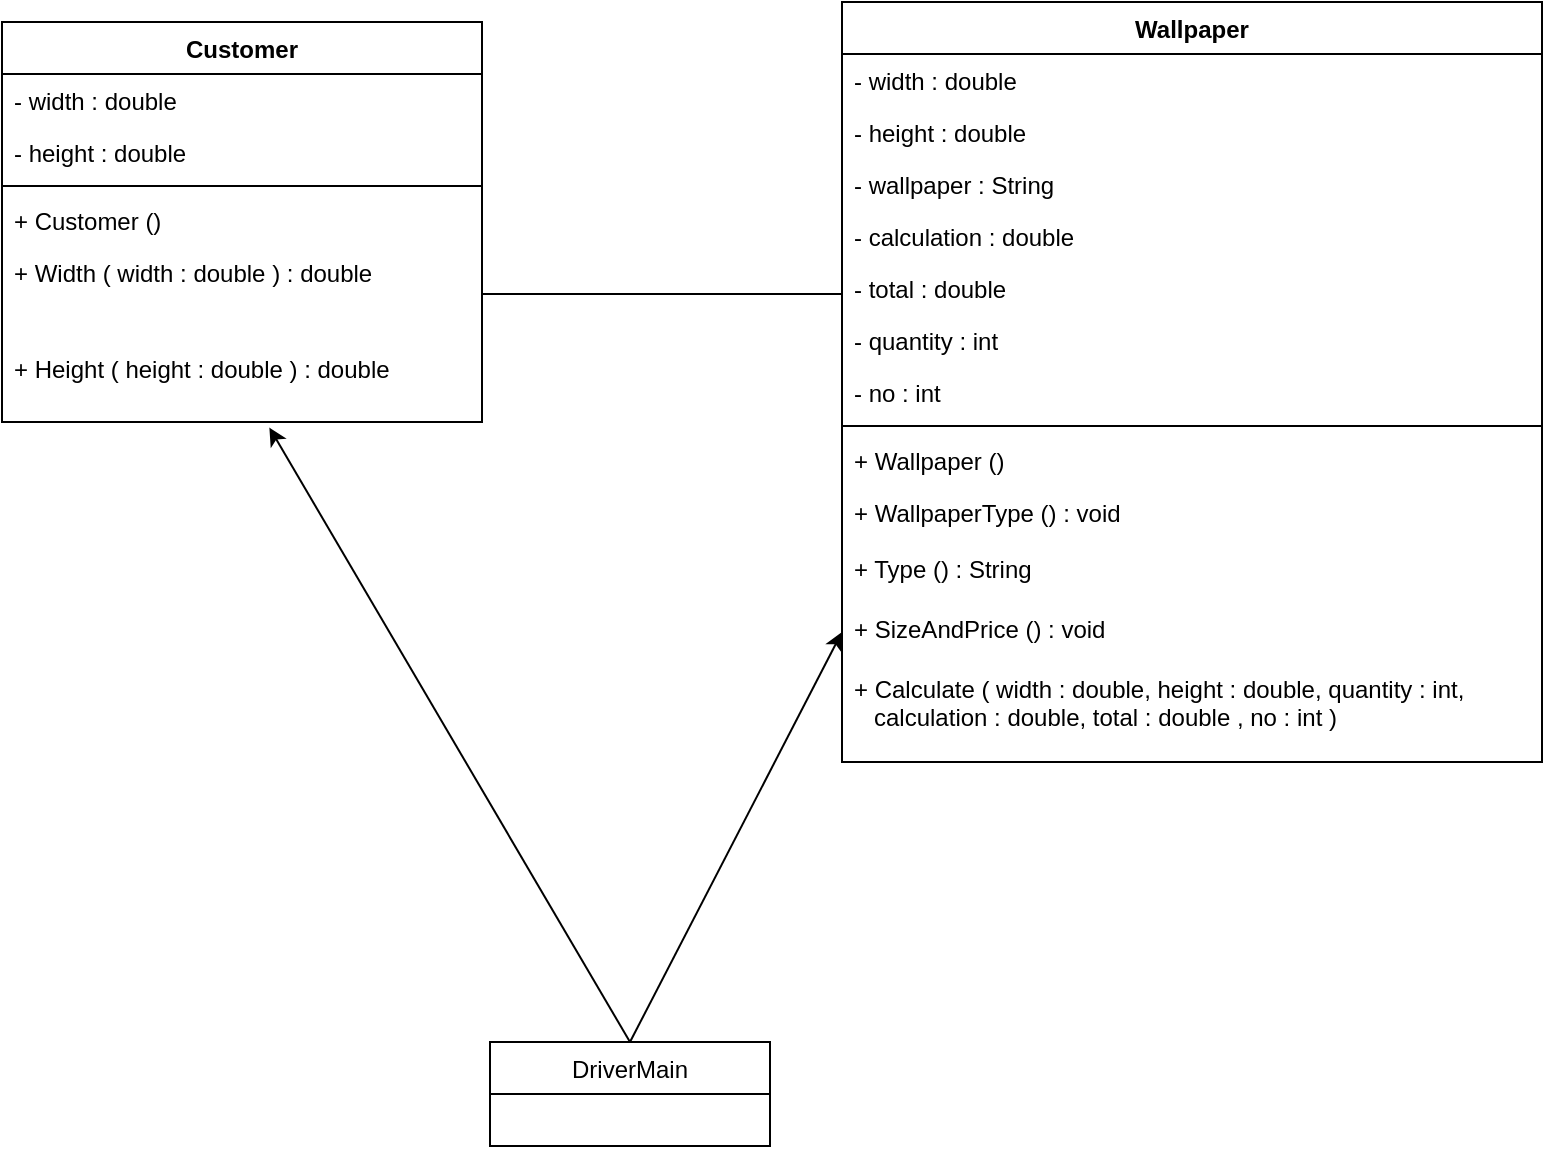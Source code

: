 <mxfile version="13.11.0" type="github">
  <diagram id="C5RBs43oDa-KdzZeNtuy" name="Page-1">
    <mxGraphModel dx="850" dy="925" grid="1" gridSize="10" guides="1" tooltips="1" connect="1" arrows="1" fold="1" page="1" pageScale="1" pageWidth="827" pageHeight="1169" math="0" shadow="0">
      <root>
        <mxCell id="WIyWlLk6GJQsqaUBKTNV-0" />
        <mxCell id="WIyWlLk6GJQsqaUBKTNV-1" parent="WIyWlLk6GJQsqaUBKTNV-0" />
        <mxCell id="VkqyKJELysLjikQ3GOY0-0" value="Customer" style="swimlane;fontStyle=1;align=center;verticalAlign=top;childLayout=stackLayout;horizontal=1;startSize=26;horizontalStack=0;resizeParent=1;resizeParentMax=0;resizeLast=0;collapsible=1;marginBottom=0;" vertex="1" parent="WIyWlLk6GJQsqaUBKTNV-1">
          <mxGeometry x="30" y="100" width="240" height="200" as="geometry" />
        </mxCell>
        <mxCell id="VkqyKJELysLjikQ3GOY0-1" value="- width : double" style="text;strokeColor=none;fillColor=none;align=left;verticalAlign=top;spacingLeft=4;spacingRight=4;overflow=hidden;rotatable=0;points=[[0,0.5],[1,0.5]];portConstraint=eastwest;" vertex="1" parent="VkqyKJELysLjikQ3GOY0-0">
          <mxGeometry y="26" width="240" height="26" as="geometry" />
        </mxCell>
        <mxCell id="VkqyKJELysLjikQ3GOY0-4" value="- height : double" style="text;strokeColor=none;fillColor=none;align=left;verticalAlign=top;spacingLeft=4;spacingRight=4;overflow=hidden;rotatable=0;points=[[0,0.5],[1,0.5]];portConstraint=eastwest;" vertex="1" parent="VkqyKJELysLjikQ3GOY0-0">
          <mxGeometry y="52" width="240" height="26" as="geometry" />
        </mxCell>
        <mxCell id="VkqyKJELysLjikQ3GOY0-2" value="" style="line;strokeWidth=1;fillColor=none;align=left;verticalAlign=middle;spacingTop=-1;spacingLeft=3;spacingRight=3;rotatable=0;labelPosition=right;points=[];portConstraint=eastwest;" vertex="1" parent="VkqyKJELysLjikQ3GOY0-0">
          <mxGeometry y="78" width="240" height="8" as="geometry" />
        </mxCell>
        <mxCell id="VkqyKJELysLjikQ3GOY0-3" value="+ Customer () " style="text;strokeColor=none;fillColor=none;align=left;verticalAlign=top;spacingLeft=4;spacingRight=4;overflow=hidden;rotatable=0;points=[[0,0.5],[1,0.5]];portConstraint=eastwest;" vertex="1" parent="VkqyKJELysLjikQ3GOY0-0">
          <mxGeometry y="86" width="240" height="26" as="geometry" />
        </mxCell>
        <mxCell id="VkqyKJELysLjikQ3GOY0-5" value="+ Width ( width : double ) : double" style="text;strokeColor=none;fillColor=none;align=left;verticalAlign=top;spacingLeft=4;spacingRight=4;overflow=hidden;rotatable=0;points=[[0,0.5],[1,0.5]];portConstraint=eastwest;" vertex="1" parent="VkqyKJELysLjikQ3GOY0-0">
          <mxGeometry y="112" width="240" height="48" as="geometry" />
        </mxCell>
        <mxCell id="VkqyKJELysLjikQ3GOY0-6" value="+ Height ( height : double ) : double" style="text;strokeColor=none;fillColor=none;align=left;verticalAlign=top;spacingLeft=4;spacingRight=4;overflow=hidden;rotatable=0;points=[[0,0.5],[1,0.5]];portConstraint=eastwest;" vertex="1" parent="VkqyKJELysLjikQ3GOY0-0">
          <mxGeometry y="160" width="240" height="40" as="geometry" />
        </mxCell>
        <mxCell id="VkqyKJELysLjikQ3GOY0-14" value="Wallpaper" style="swimlane;fontStyle=1;align=center;verticalAlign=top;childLayout=stackLayout;horizontal=1;startSize=26;horizontalStack=0;resizeParent=1;resizeParentMax=0;resizeLast=0;collapsible=1;marginBottom=0;" vertex="1" parent="WIyWlLk6GJQsqaUBKTNV-1">
          <mxGeometry x="450" y="90" width="350" height="380" as="geometry" />
        </mxCell>
        <mxCell id="VkqyKJELysLjikQ3GOY0-15" value="- width : double" style="text;strokeColor=none;fillColor=none;align=left;verticalAlign=top;spacingLeft=4;spacingRight=4;overflow=hidden;rotatable=0;points=[[0,0.5],[1,0.5]];portConstraint=eastwest;" vertex="1" parent="VkqyKJELysLjikQ3GOY0-14">
          <mxGeometry y="26" width="350" height="26" as="geometry" />
        </mxCell>
        <mxCell id="VkqyKJELysLjikQ3GOY0-25" value="- height : double" style="text;strokeColor=none;fillColor=none;align=left;verticalAlign=top;spacingLeft=4;spacingRight=4;overflow=hidden;rotatable=0;points=[[0,0.5],[1,0.5]];portConstraint=eastwest;" vertex="1" parent="VkqyKJELysLjikQ3GOY0-14">
          <mxGeometry y="52" width="350" height="26" as="geometry" />
        </mxCell>
        <mxCell id="VkqyKJELysLjikQ3GOY0-21" value="- wallpaper : String" style="text;strokeColor=none;fillColor=none;align=left;verticalAlign=top;spacingLeft=4;spacingRight=4;overflow=hidden;rotatable=0;points=[[0,0.5],[1,0.5]];portConstraint=eastwest;" vertex="1" parent="VkqyKJELysLjikQ3GOY0-14">
          <mxGeometry y="78" width="350" height="26" as="geometry" />
        </mxCell>
        <mxCell id="VkqyKJELysLjikQ3GOY0-24" value="- calculation : double" style="text;strokeColor=none;fillColor=none;align=left;verticalAlign=top;spacingLeft=4;spacingRight=4;overflow=hidden;rotatable=0;points=[[0,0.5],[1,0.5]];portConstraint=eastwest;" vertex="1" parent="VkqyKJELysLjikQ3GOY0-14">
          <mxGeometry y="104" width="350" height="26" as="geometry" />
        </mxCell>
        <mxCell id="VkqyKJELysLjikQ3GOY0-23" value="- total : double" style="text;strokeColor=none;fillColor=none;align=left;verticalAlign=top;spacingLeft=4;spacingRight=4;overflow=hidden;rotatable=0;points=[[0,0.5],[1,0.5]];portConstraint=eastwest;" vertex="1" parent="VkqyKJELysLjikQ3GOY0-14">
          <mxGeometry y="130" width="350" height="26" as="geometry" />
        </mxCell>
        <mxCell id="VkqyKJELysLjikQ3GOY0-16" value="- quantity : int" style="text;strokeColor=none;fillColor=none;align=left;verticalAlign=top;spacingLeft=4;spacingRight=4;overflow=hidden;rotatable=0;points=[[0,0.5],[1,0.5]];portConstraint=eastwest;" vertex="1" parent="VkqyKJELysLjikQ3GOY0-14">
          <mxGeometry y="156" width="350" height="26" as="geometry" />
        </mxCell>
        <mxCell id="VkqyKJELysLjikQ3GOY0-22" value="- no : int" style="text;strokeColor=none;fillColor=none;align=left;verticalAlign=top;spacingLeft=4;spacingRight=4;overflow=hidden;rotatable=0;points=[[0,0.5],[1,0.5]];portConstraint=eastwest;" vertex="1" parent="VkqyKJELysLjikQ3GOY0-14">
          <mxGeometry y="182" width="350" height="26" as="geometry" />
        </mxCell>
        <mxCell id="VkqyKJELysLjikQ3GOY0-17" value="" style="line;strokeWidth=1;fillColor=none;align=left;verticalAlign=middle;spacingTop=-1;spacingLeft=3;spacingRight=3;rotatable=0;labelPosition=right;points=[];portConstraint=eastwest;" vertex="1" parent="VkqyKJELysLjikQ3GOY0-14">
          <mxGeometry y="208" width="350" height="8" as="geometry" />
        </mxCell>
        <mxCell id="VkqyKJELysLjikQ3GOY0-18" value="+ Wallpaper () " style="text;strokeColor=none;fillColor=none;align=left;verticalAlign=top;spacingLeft=4;spacingRight=4;overflow=hidden;rotatable=0;points=[[0,0.5],[1,0.5]];portConstraint=eastwest;" vertex="1" parent="VkqyKJELysLjikQ3GOY0-14">
          <mxGeometry y="216" width="350" height="26" as="geometry" />
        </mxCell>
        <mxCell id="VkqyKJELysLjikQ3GOY0-19" value="+ WallpaperType () : void" style="text;strokeColor=none;fillColor=none;align=left;verticalAlign=top;spacingLeft=4;spacingRight=4;overflow=hidden;rotatable=0;points=[[0,0.5],[1,0.5]];portConstraint=eastwest;" vertex="1" parent="VkqyKJELysLjikQ3GOY0-14">
          <mxGeometry y="242" width="350" height="28" as="geometry" />
        </mxCell>
        <mxCell id="VkqyKJELysLjikQ3GOY0-20" value="+ Type () : String" style="text;strokeColor=none;fillColor=none;align=left;verticalAlign=top;spacingLeft=4;spacingRight=4;overflow=hidden;rotatable=0;points=[[0,0.5],[1,0.5]];portConstraint=eastwest;" vertex="1" parent="VkqyKJELysLjikQ3GOY0-14">
          <mxGeometry y="270" width="350" height="30" as="geometry" />
        </mxCell>
        <mxCell id="VkqyKJELysLjikQ3GOY0-26" value="+ SizeAndPrice () : void" style="text;strokeColor=none;fillColor=none;align=left;verticalAlign=top;spacingLeft=4;spacingRight=4;overflow=hidden;rotatable=0;points=[[0,0.5],[1,0.5]];portConstraint=eastwest;" vertex="1" parent="VkqyKJELysLjikQ3GOY0-14">
          <mxGeometry y="300" width="350" height="30" as="geometry" />
        </mxCell>
        <mxCell id="VkqyKJELysLjikQ3GOY0-27" value="+ Calculate ( width : double, height : double, quantity : int,&#xa;   calculation : double, total : double , no : int )" style="text;strokeColor=none;fillColor=none;align=left;verticalAlign=top;spacingLeft=4;spacingRight=4;overflow=hidden;rotatable=0;points=[[0,0.5],[1,0.5]];portConstraint=eastwest;" vertex="1" parent="VkqyKJELysLjikQ3GOY0-14">
          <mxGeometry y="330" width="350" height="50" as="geometry" />
        </mxCell>
        <mxCell id="VkqyKJELysLjikQ3GOY0-28" value="DriverMain" style="swimlane;fontStyle=0;childLayout=stackLayout;horizontal=1;startSize=26;fillColor=none;horizontalStack=0;resizeParent=1;resizeParentMax=0;resizeLast=0;collapsible=1;marginBottom=0;strokeColor=#000000;" vertex="1" parent="WIyWlLk6GJQsqaUBKTNV-1">
          <mxGeometry x="274" y="610" width="140" height="52" as="geometry" />
        </mxCell>
        <mxCell id="VkqyKJELysLjikQ3GOY0-32" value="" style="line;strokeWidth=1;fillColor=none;align=left;verticalAlign=middle;spacingTop=-1;spacingLeft=3;spacingRight=3;rotatable=0;labelPosition=right;points=[];portConstraint=eastwest;" vertex="1" parent="WIyWlLk6GJQsqaUBKTNV-1">
          <mxGeometry x="270" y="232" width="180" height="8" as="geometry" />
        </mxCell>
        <mxCell id="VkqyKJELysLjikQ3GOY0-37" value="" style="endArrow=classic;html=1;exitX=0.5;exitY=0;exitDx=0;exitDy=0;entryX=0.557;entryY=1.07;entryDx=0;entryDy=0;entryPerimeter=0;" edge="1" parent="WIyWlLk6GJQsqaUBKTNV-1" source="VkqyKJELysLjikQ3GOY0-28" target="VkqyKJELysLjikQ3GOY0-6">
          <mxGeometry width="50" height="50" relative="1" as="geometry">
            <mxPoint x="320" y="490" as="sourcePoint" />
            <mxPoint x="370" y="440" as="targetPoint" />
          </mxGeometry>
        </mxCell>
        <mxCell id="VkqyKJELysLjikQ3GOY0-38" value="" style="endArrow=classic;html=1;exitX=0.5;exitY=0;exitDx=0;exitDy=0;entryX=0;entryY=0.5;entryDx=0;entryDy=0;" edge="1" parent="WIyWlLk6GJQsqaUBKTNV-1" source="VkqyKJELysLjikQ3GOY0-28" target="VkqyKJELysLjikQ3GOY0-26">
          <mxGeometry width="50" height="50" relative="1" as="geometry">
            <mxPoint x="319" y="620" as="sourcePoint" />
            <mxPoint x="173.68" y="312.8" as="targetPoint" />
          </mxGeometry>
        </mxCell>
      </root>
    </mxGraphModel>
  </diagram>
</mxfile>
